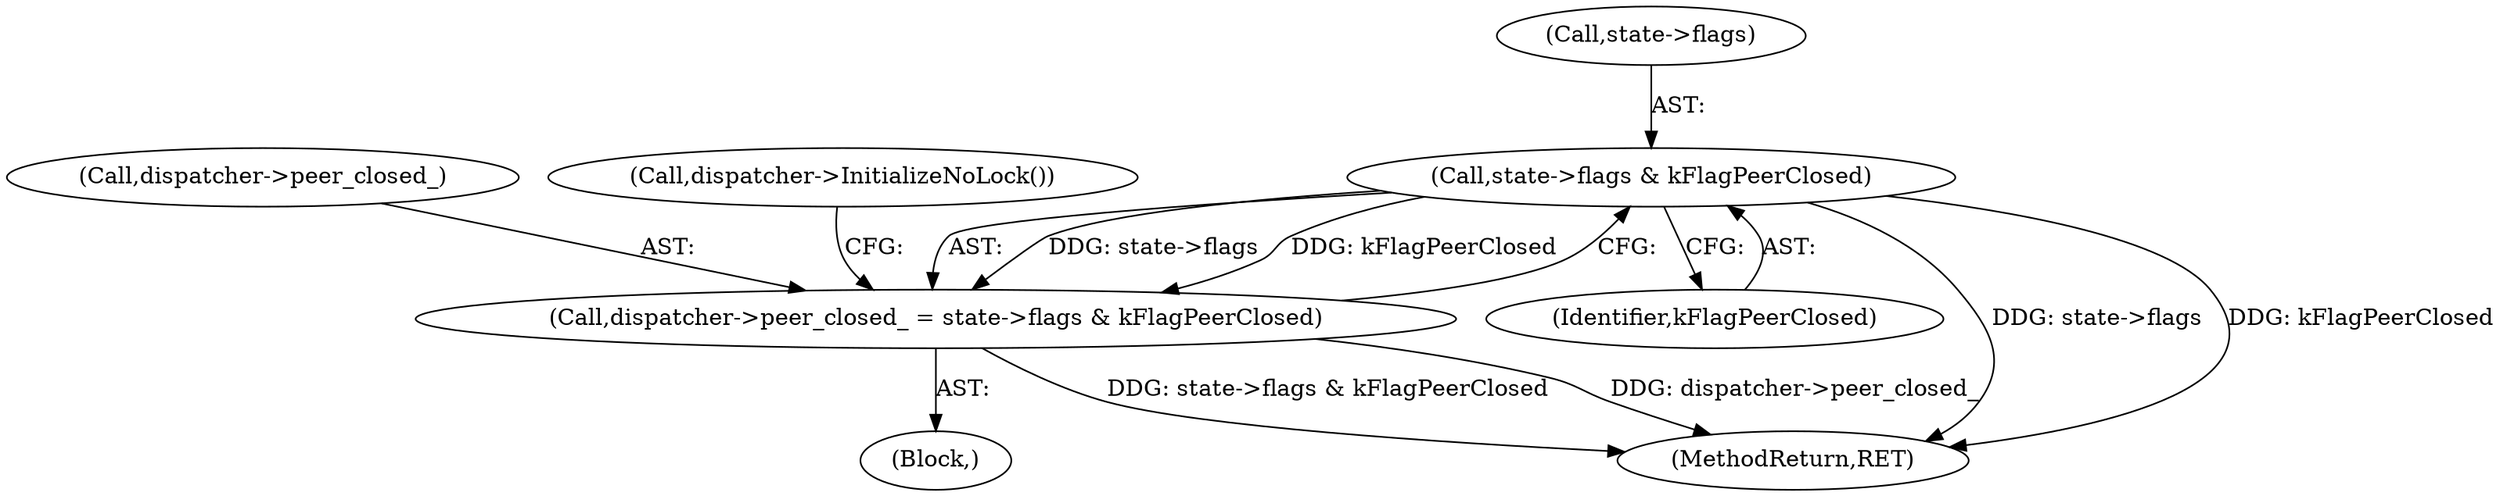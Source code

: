 digraph "0_Chrome_66e24a8793615bd9d5c238b1745b093090e1f72d_0@pointer" {
"1000264" [label="(Call,state->flags & kFlagPeerClosed)"];
"1000260" [label="(Call,dispatcher->peer_closed_ = state->flags & kFlagPeerClosed)"];
"1000268" [label="(Identifier,kFlagPeerClosed)"];
"1000260" [label="(Call,dispatcher->peer_closed_ = state->flags & kFlagPeerClosed)"];
"1000244" [label="(Block,)"];
"1000261" [label="(Call,dispatcher->peer_closed_)"];
"1000264" [label="(Call,state->flags & kFlagPeerClosed)"];
"1000271" [label="(Call,dispatcher->InitializeNoLock())"];
"1000288" [label="(MethodReturn,RET)"];
"1000265" [label="(Call,state->flags)"];
"1000264" -> "1000260"  [label="AST: "];
"1000264" -> "1000268"  [label="CFG: "];
"1000265" -> "1000264"  [label="AST: "];
"1000268" -> "1000264"  [label="AST: "];
"1000260" -> "1000264"  [label="CFG: "];
"1000264" -> "1000288"  [label="DDG: state->flags"];
"1000264" -> "1000288"  [label="DDG: kFlagPeerClosed"];
"1000264" -> "1000260"  [label="DDG: state->flags"];
"1000264" -> "1000260"  [label="DDG: kFlagPeerClosed"];
"1000260" -> "1000244"  [label="AST: "];
"1000261" -> "1000260"  [label="AST: "];
"1000271" -> "1000260"  [label="CFG: "];
"1000260" -> "1000288"  [label="DDG: state->flags & kFlagPeerClosed"];
"1000260" -> "1000288"  [label="DDG: dispatcher->peer_closed_"];
}
